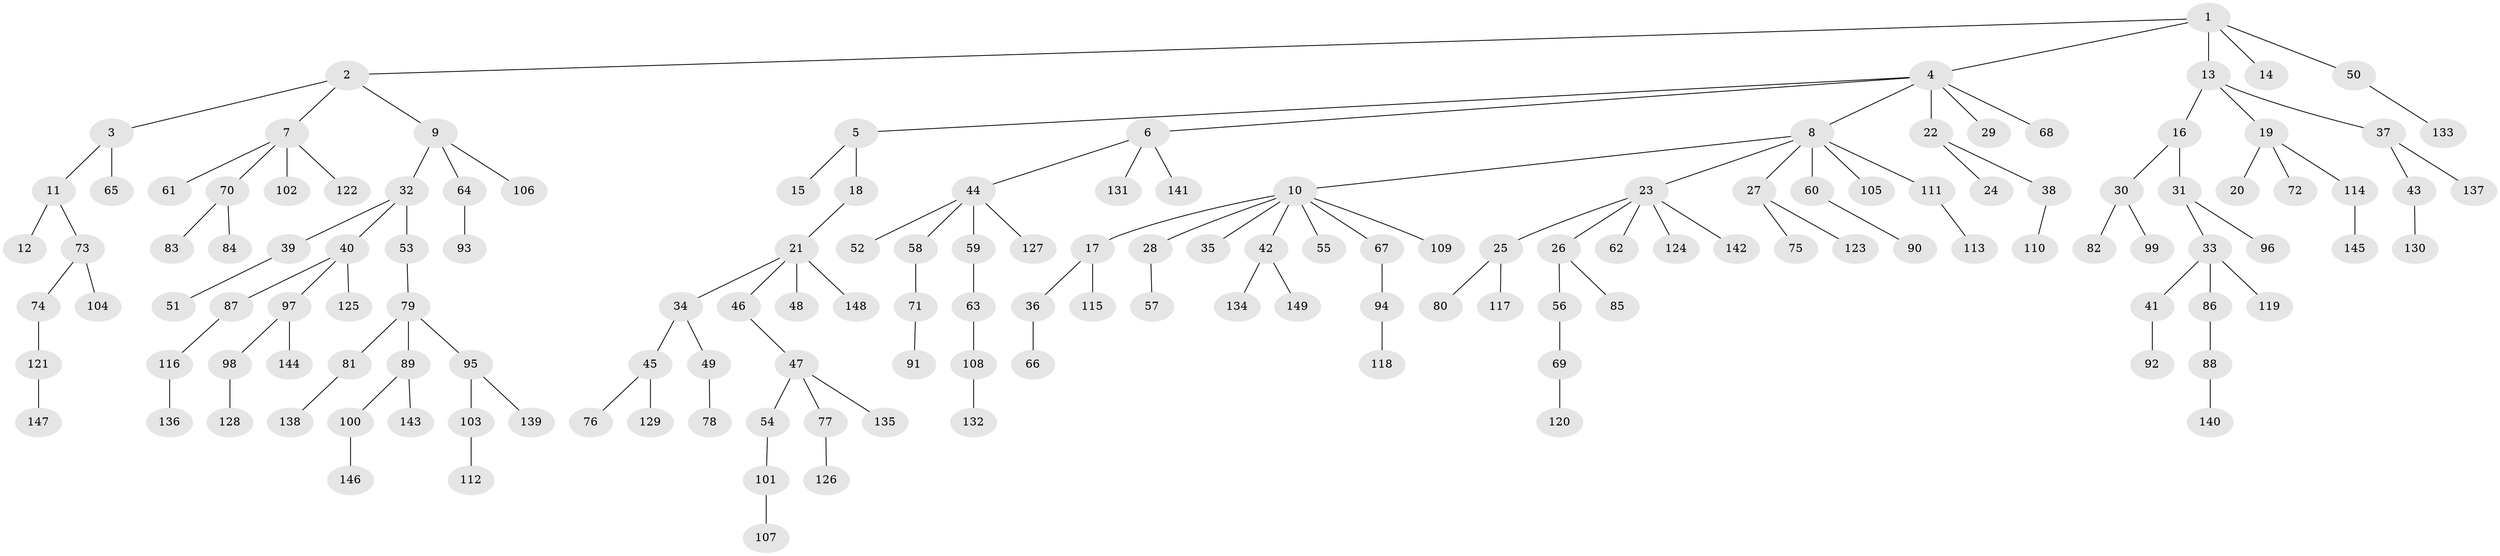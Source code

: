 // coarse degree distribution, {4: 0.10476190476190476, 3: 0.0761904761904762, 2: 0.3238095238095238, 1: 0.45714285714285713, 7: 0.009523809523809525, 6: 0.01904761904761905, 5: 0.009523809523809525}
// Generated by graph-tools (version 1.1) at 2025/37/03/04/25 23:37:20]
// undirected, 149 vertices, 148 edges
graph export_dot {
  node [color=gray90,style=filled];
  1;
  2;
  3;
  4;
  5;
  6;
  7;
  8;
  9;
  10;
  11;
  12;
  13;
  14;
  15;
  16;
  17;
  18;
  19;
  20;
  21;
  22;
  23;
  24;
  25;
  26;
  27;
  28;
  29;
  30;
  31;
  32;
  33;
  34;
  35;
  36;
  37;
  38;
  39;
  40;
  41;
  42;
  43;
  44;
  45;
  46;
  47;
  48;
  49;
  50;
  51;
  52;
  53;
  54;
  55;
  56;
  57;
  58;
  59;
  60;
  61;
  62;
  63;
  64;
  65;
  66;
  67;
  68;
  69;
  70;
  71;
  72;
  73;
  74;
  75;
  76;
  77;
  78;
  79;
  80;
  81;
  82;
  83;
  84;
  85;
  86;
  87;
  88;
  89;
  90;
  91;
  92;
  93;
  94;
  95;
  96;
  97;
  98;
  99;
  100;
  101;
  102;
  103;
  104;
  105;
  106;
  107;
  108;
  109;
  110;
  111;
  112;
  113;
  114;
  115;
  116;
  117;
  118;
  119;
  120;
  121;
  122;
  123;
  124;
  125;
  126;
  127;
  128;
  129;
  130;
  131;
  132;
  133;
  134;
  135;
  136;
  137;
  138;
  139;
  140;
  141;
  142;
  143;
  144;
  145;
  146;
  147;
  148;
  149;
  1 -- 2;
  1 -- 4;
  1 -- 13;
  1 -- 14;
  1 -- 50;
  2 -- 3;
  2 -- 7;
  2 -- 9;
  3 -- 11;
  3 -- 65;
  4 -- 5;
  4 -- 6;
  4 -- 8;
  4 -- 22;
  4 -- 29;
  4 -- 68;
  5 -- 15;
  5 -- 18;
  6 -- 44;
  6 -- 131;
  6 -- 141;
  7 -- 61;
  7 -- 70;
  7 -- 102;
  7 -- 122;
  8 -- 10;
  8 -- 23;
  8 -- 27;
  8 -- 60;
  8 -- 105;
  8 -- 111;
  9 -- 32;
  9 -- 64;
  9 -- 106;
  10 -- 17;
  10 -- 28;
  10 -- 35;
  10 -- 42;
  10 -- 55;
  10 -- 67;
  10 -- 109;
  11 -- 12;
  11 -- 73;
  13 -- 16;
  13 -- 19;
  13 -- 37;
  16 -- 30;
  16 -- 31;
  17 -- 36;
  17 -- 115;
  18 -- 21;
  19 -- 20;
  19 -- 72;
  19 -- 114;
  21 -- 34;
  21 -- 46;
  21 -- 48;
  21 -- 148;
  22 -- 24;
  22 -- 38;
  23 -- 25;
  23 -- 26;
  23 -- 62;
  23 -- 124;
  23 -- 142;
  25 -- 80;
  25 -- 117;
  26 -- 56;
  26 -- 85;
  27 -- 75;
  27 -- 123;
  28 -- 57;
  30 -- 82;
  30 -- 99;
  31 -- 33;
  31 -- 96;
  32 -- 39;
  32 -- 40;
  32 -- 53;
  33 -- 41;
  33 -- 86;
  33 -- 119;
  34 -- 45;
  34 -- 49;
  36 -- 66;
  37 -- 43;
  37 -- 137;
  38 -- 110;
  39 -- 51;
  40 -- 87;
  40 -- 97;
  40 -- 125;
  41 -- 92;
  42 -- 134;
  42 -- 149;
  43 -- 130;
  44 -- 52;
  44 -- 58;
  44 -- 59;
  44 -- 127;
  45 -- 76;
  45 -- 129;
  46 -- 47;
  47 -- 54;
  47 -- 77;
  47 -- 135;
  49 -- 78;
  50 -- 133;
  53 -- 79;
  54 -- 101;
  56 -- 69;
  58 -- 71;
  59 -- 63;
  60 -- 90;
  63 -- 108;
  64 -- 93;
  67 -- 94;
  69 -- 120;
  70 -- 83;
  70 -- 84;
  71 -- 91;
  73 -- 74;
  73 -- 104;
  74 -- 121;
  77 -- 126;
  79 -- 81;
  79 -- 89;
  79 -- 95;
  81 -- 138;
  86 -- 88;
  87 -- 116;
  88 -- 140;
  89 -- 100;
  89 -- 143;
  94 -- 118;
  95 -- 103;
  95 -- 139;
  97 -- 98;
  97 -- 144;
  98 -- 128;
  100 -- 146;
  101 -- 107;
  103 -- 112;
  108 -- 132;
  111 -- 113;
  114 -- 145;
  116 -- 136;
  121 -- 147;
}
